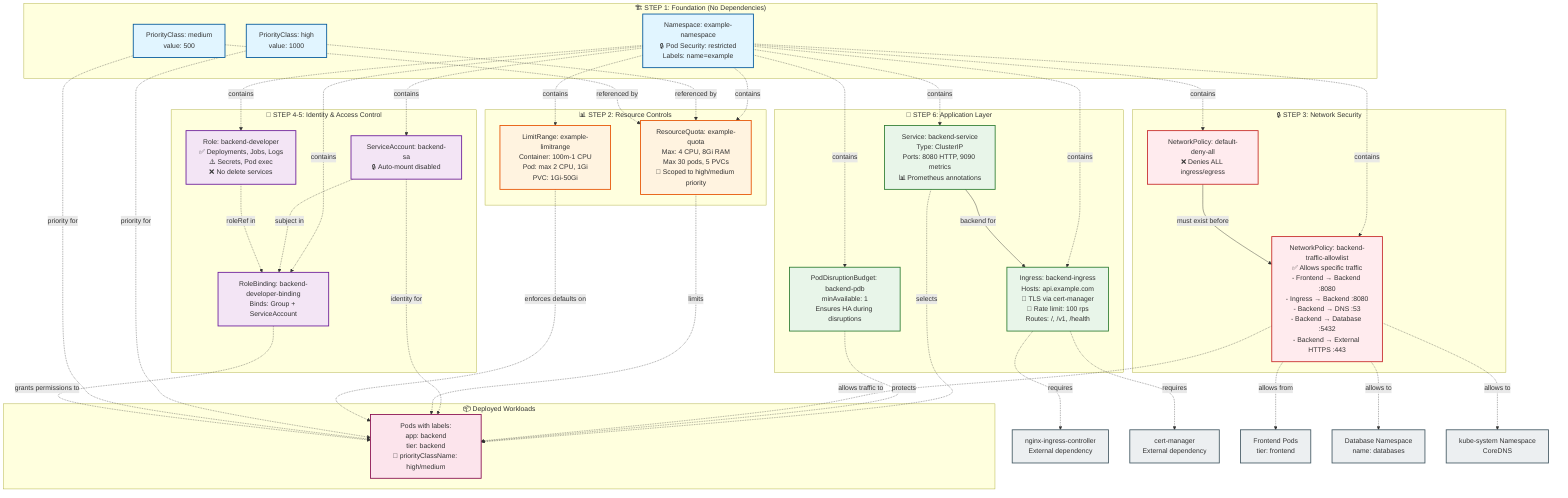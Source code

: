 graph TB
    %% Foundation Layer (Step 1)
    subgraph Foundation["🏗️ STEP 1: Foundation (No Dependencies)"]
        PC1[PriorityClass: high<br/>value: 1000]
        PC2[PriorityClass: medium<br/>value: 500]
        NS[Namespace: example-namespace<br/>🔒 Pod Security: restricted<br/>Labels: name=example]
    end

    %% Resource Controls Layer (Step 2)
    subgraph ResourceControls["📊 STEP 2: Resource Controls"]
        RQ[ResourceQuota: example-quota<br/>Max: 4 CPU, 8Gi RAM<br/>Max 30 pods, 5 PVCs<br/>🎯 Scoped to high/medium priority]
        LR[LimitRange: example-limitrange<br/>Container: 100m-1 CPU<br/>Pod: max 2 CPU, 1Gi<br/>PVC: 1Gi-50Gi]
    end

    %% Security Layer (Step 3)
    subgraph Security["🔒 STEP 3: Network Security"]
        NP1[NetworkPolicy: default-deny-all<br/>❌ Denies ALL ingress/egress]
        NP2[NetworkPolicy: backend-traffic-allowlist<br/>✅ Allows specific traffic<br/>- Frontend → Backend :8080<br/>- Ingress → Backend :8080<br/>- Backend → DNS :53<br/>- Backend → Database :5432<br/>- Backend → External HTTPS :443]
    end

    %% Identity & Access Layer (Step 4-5)
    subgraph Identity["👤 STEP 4-5: Identity & Access Control"]
        SA[ServiceAccount: backend-sa<br/>🔒 Auto-mount disabled]
        ROLE[Role: backend-developer<br/>✅ Deployments, Jobs, Logs<br/>⚠️ Secrets, Pod exec<br/>❌ No delete services]
        RB[RoleBinding: backend-developer-binding<br/>Binds: Group + ServiceAccount]
    end

    %% Application Layer (Step 6)
    subgraph Application["🚀 STEP 6: Application Layer"]
        SVC[Service: backend-service<br/>Type: ClusterIP<br/>Ports: 8080 HTTP, 9090 metrics<br/>📊 Prometheus annotations]
        PDB[PodDisruptionBudget: backend-pdb<br/>minAvailable: 1<br/>Ensures HA during disruptions]
        ING[Ingress: backend-ingress<br/>Hosts: api.example.com<br/>🔐 TLS via cert-manager<br/>🚦 Rate limit: 100 rps<br/>Routes: /, /v1, /health]
    end

    %% Pod Layer (Deployed by users)
    subgraph Pods["📦 Deployed Workloads"]
        POD[Pods with labels:<br/>app: backend<br/>tier: backend<br/>🎯 priorityClassName: high/medium]
    end

    %% Dependencies - Foundation
    NS -.->|contains| RQ
    NS -.->|contains| LR
    NS -.->|contains| NP1
    NS -.->|contains| NP2
    NS -.->|contains| SA
    NS -.->|contains| ROLE
    NS -.->|contains| RB
    NS -.->|contains| SVC
    NS -.->|contains| PDB
    NS -.->|contains| ING
    
    PC1 -.->|referenced by| RQ
    PC2 -.->|referenced by| RQ

    %% Dependencies - Security Layer
    NP1 -->|must exist before| NP2

    %% Dependencies - RBAC
    SA -.->|subject in| RB
    ROLE -.->|roleRef in| RB

    %% Dependencies - Application
    SVC -->|backend for| ING
    SVC -.->|selects| POD
    PDB -.->|protects| POD
    NP2 -.->|allows traffic to| POD
    
    %% Pod Dependencies
    SA -.->|identity for| POD
    RQ -.->|limits| POD
    LR -.->|enforces defaults on| POD
    PC1 -.->|priority for| POD
    PC2 -.->|priority for| POD
    RB -.->|grants permissions to| POD

    %% External Dependencies
    ING -.->|requires| NGINX[nginx-ingress-controller<br/>External dependency]
    ING -.->|requires| CERT[cert-manager<br/>External dependency]
    NP2 -.->|allows from| FRONTEND[Frontend Pods<br/>tier: frontend]
    NP2 -.->|allows to| DB[Database Namespace<br/>name: databases]
    NP2 -.->|allows to| DNS_NS[kube-system Namespace<br/>CoreDNS]

    %% Styling
    classDef foundation fill:#e1f5ff,stroke:#01579b,stroke-width:2px
    classDef resource fill:#fff3e0,stroke:#e65100,stroke-width:2px
    classDef security fill:#ffebee,stroke:#c62828,stroke-width:2px
    classDef identity fill:#f3e5f5,stroke:#6a1b9a,stroke-width:2px
    classDef app fill:#e8f5e9,stroke:#2e7d32,stroke-width:2px
    classDef pods fill:#fce4ec,stroke:#880e4f,stroke-width:2px
    classDef external fill:#eceff1,stroke:#455a64,stroke-width:2px

    class PC1,PC2,NS foundation
    class RQ,LR resource
    class NP1,NP2 security
    class SA,ROLE,RB identity
    class SVC,PDB,ING app
    class POD pods
    class NGINX,CERT,FRONTEND,DB,DNS_NS external